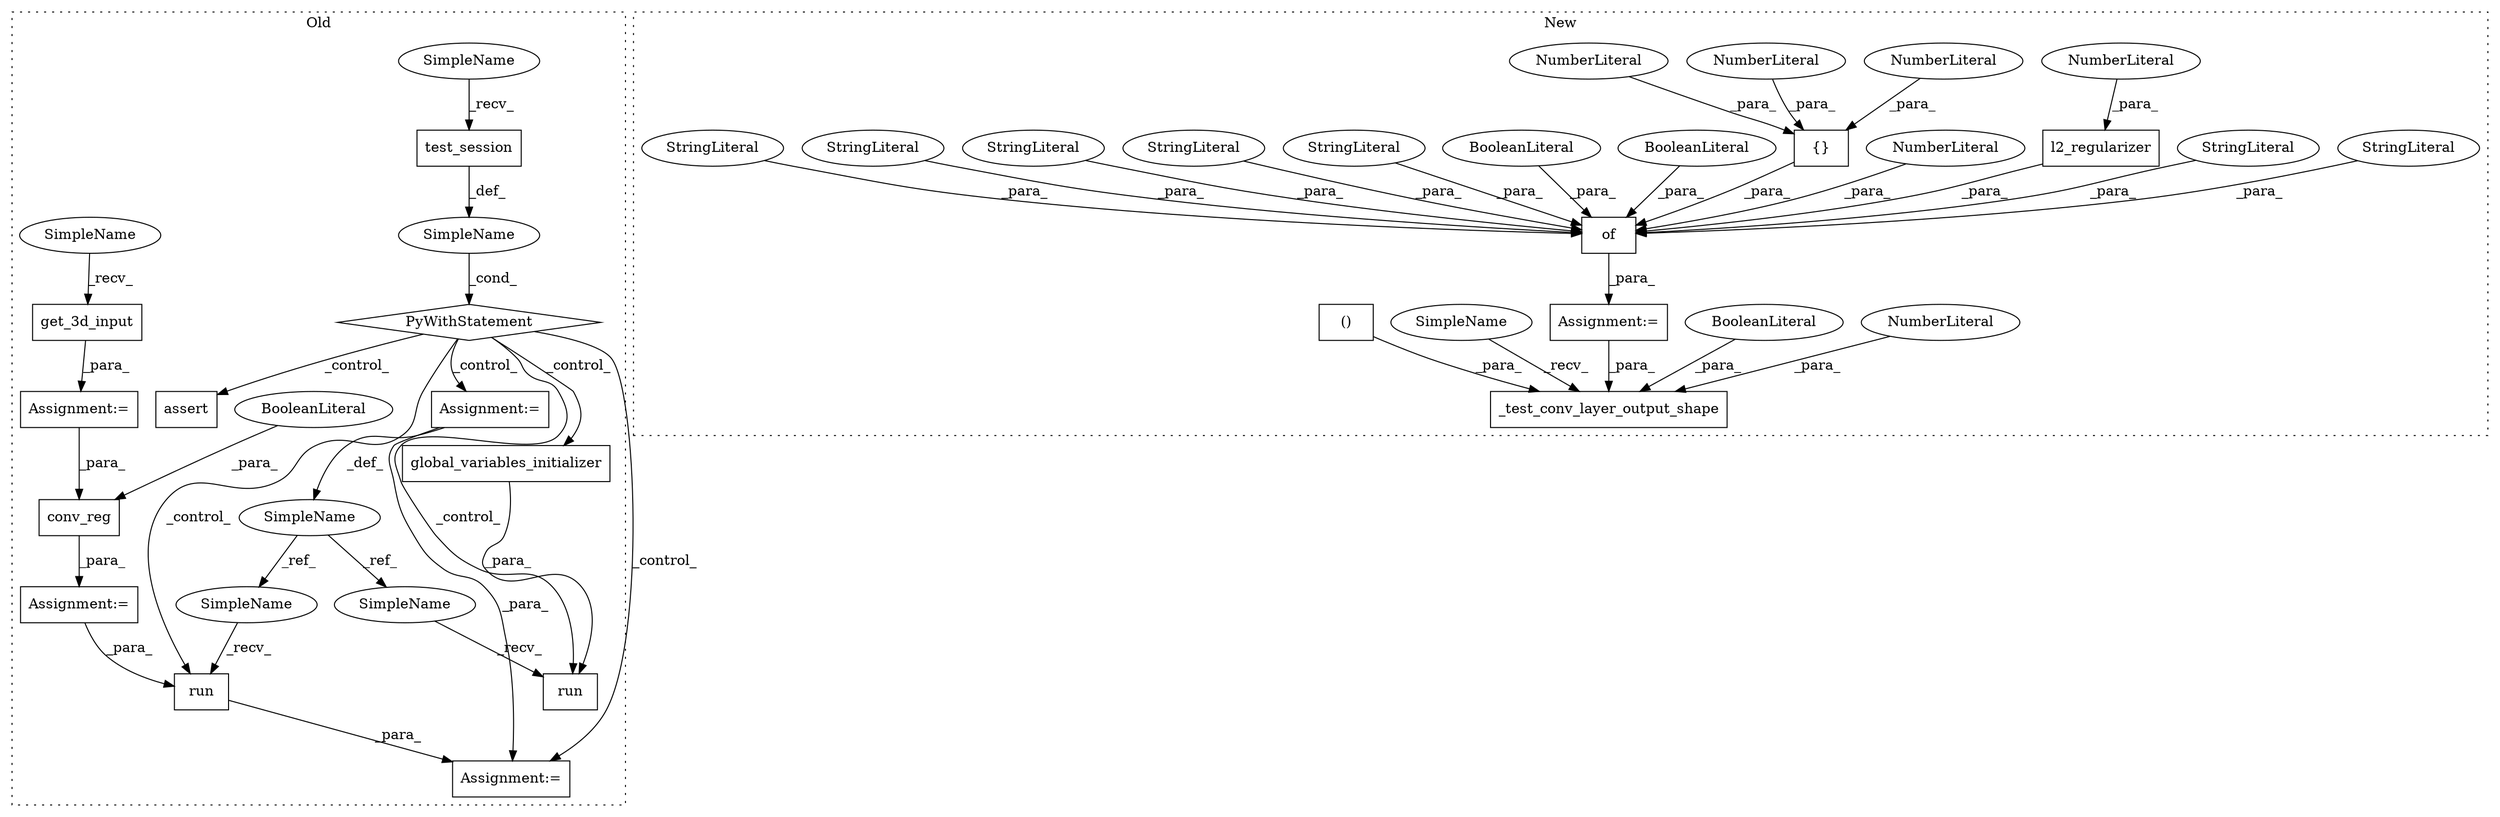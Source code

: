 digraph G {
subgraph cluster0 {
1 [label="get_3d_input" a="32" s="5124" l="14" shape="box"];
3 [label="conv_reg" a="32" s="5250,5268" l="9,1" shape="box"];
11 [label="BooleanLiteral" a="9" s="5264" l="4" shape="ellipse"];
18 [label="test_session" a="32" s="5311" l="14" shape="box"];
19 [label="global_variables_initializer" a="32" s="5371" l="30" shape="box"];
20 [label="SimpleName" a="42" s="" l="" shape="ellipse"];
21 [label="PyWithStatement" a="104" s="5296,5325" l="10,2" shape="diamond"];
22 [label="assert" a="32" s="5452,5546" l="22,1" shape="box"];
23 [label="run" a="32" s="5356,5401" l="4,1" shape="box"];
25 [label="Assignment:=" a="7" s="5118" l="1" shape="box"];
26 [label="run" a="32" s="5422,5438" l="4,1" shape="box"];
27 [label="SimpleName" a="42" s="5339" l="4" shape="ellipse"];
28 [label="Assignment:=" a="7" s="5249" l="1" shape="box"];
32 [label="Assignment:=" a="7" s="5416" l="1" shape="box"];
37 [label="Assignment:=" a="7" s="5339" l="4" shape="box"];
38 [label="SimpleName" a="42" s="5306" l="4" shape="ellipse"];
39 [label="SimpleName" a="42" s="5119" l="4" shape="ellipse"];
41 [label="SimpleName" a="42" s="5351" l="4" shape="ellipse"];
42 [label="SimpleName" a="42" s="5417" l="4" shape="ellipse"];
label = "Old";
style="dotted";
}
subgraph cluster1 {
2 [label="l2_regularizer" a="32" s="6018,6036" l="15,1" shape="box"];
4 [label="NumberLiteral" a="34" s="6033" l="3" shape="ellipse"];
5 [label="of" a="32" s="5808,6037" l="3,1" shape="box"];
6 [label="NumberLiteral" a="34" s="5827" l="2" shape="ellipse"];
7 [label="{}" a="4" s="5879,5885" l="1,1" shape="box"];
8 [label="NumberLiteral" a="34" s="5880" l="1" shape="ellipse"];
9 [label="NumberLiteral" a="34" s="5884" l="1" shape="ellipse"];
10 [label="NumberLiteral" a="34" s="5882" l="1" shape="ellipse"];
12 [label="BooleanLiteral" a="9" s="5915" l="4" shape="ellipse"];
13 [label="BooleanLiteral" a="9" s="5899" l="5" shape="ellipse"];
14 [label="_test_conv_layer_output_shape" a="32" s="6049,6164" l="30,1" shape="box"];
15 [label="()" a="106" s="6098" l="60" shape="box"];
16 [label="NumberLiteral" a="34" s="6079" l="1" shape="ellipse"];
17 [label="BooleanLiteral" a="9" s="6160" l="4" shape="ellipse"];
24 [label="StringLiteral" a="45" s="5887" l="11" shape="ellipse"];
29 [label="StringLiteral" a="45" s="5811" l="15" shape="ellipse"];
30 [label="StringLiteral" a="45" s="5920" l="11" shape="ellipse"];
31 [label="StringLiteral" a="45" s="5830" l="13" shape="ellipse"];
33 [label="StringLiteral" a="45" s="5940" l="15" shape="ellipse"];
34 [label="StringLiteral" a="45" s="5989" l="15" shape="ellipse"];
35 [label="StringLiteral" a="45" s="5905" l="9" shape="ellipse"];
36 [label="Assignment:=" a="7" s="5803" l="1" shape="box"];
40 [label="SimpleName" a="42" s="6044" l="4" shape="ellipse"];
label = "New";
style="dotted";
}
1 -> 25 [label="_para_"];
2 -> 5 [label="_para_"];
3 -> 28 [label="_para_"];
4 -> 2 [label="_para_"];
5 -> 36 [label="_para_"];
6 -> 5 [label="_para_"];
7 -> 5 [label="_para_"];
8 -> 7 [label="_para_"];
9 -> 7 [label="_para_"];
10 -> 7 [label="_para_"];
11 -> 3 [label="_para_"];
12 -> 5 [label="_para_"];
13 -> 5 [label="_para_"];
15 -> 14 [label="_para_"];
16 -> 14 [label="_para_"];
17 -> 14 [label="_para_"];
18 -> 20 [label="_def_"];
19 -> 23 [label="_para_"];
20 -> 21 [label="_cond_"];
21 -> 32 [label="_control_"];
21 -> 37 [label="_control_"];
21 -> 22 [label="_control_"];
21 -> 26 [label="_control_"];
21 -> 19 [label="_control_"];
21 -> 23 [label="_control_"];
24 -> 5 [label="_para_"];
25 -> 3 [label="_para_"];
26 -> 32 [label="_para_"];
27 -> 41 [label="_ref_"];
27 -> 42 [label="_ref_"];
28 -> 26 [label="_para_"];
29 -> 5 [label="_para_"];
30 -> 5 [label="_para_"];
31 -> 5 [label="_para_"];
33 -> 5 [label="_para_"];
34 -> 5 [label="_para_"];
35 -> 5 [label="_para_"];
36 -> 14 [label="_para_"];
37 -> 27 [label="_def_"];
37 -> 32 [label="_para_"];
38 -> 18 [label="_recv_"];
39 -> 1 [label="_recv_"];
40 -> 14 [label="_recv_"];
41 -> 23 [label="_recv_"];
42 -> 26 [label="_recv_"];
}